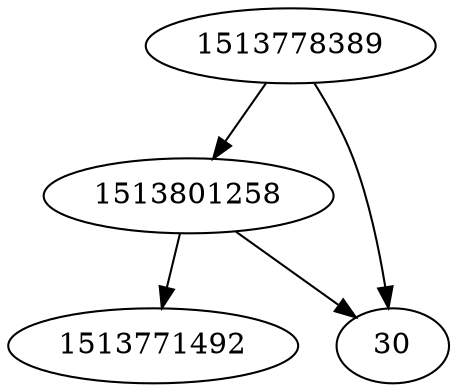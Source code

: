 strict digraph  {
1513801258;
1513771492;
1513778389;
30;
1513801258 -> 30;
1513801258 -> 1513771492;
1513778389 -> 30;
1513778389 -> 1513801258;
}
